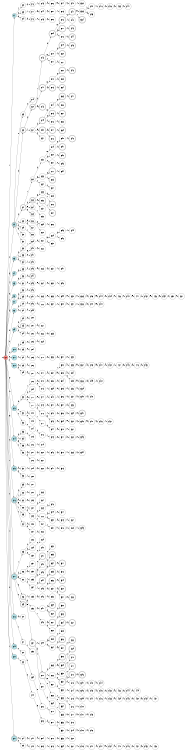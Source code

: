 digraph APTAALF {
__start0 [style = invis, shape = none, label = "", width = 0, height = 0];

rankdir=LR;
size="8,5";

s0 [style="filled", color="black", fillcolor="#ff817b" shape="circle", label="q0"];
s1 [style="filled", color="black", fillcolor="powderblue" shape="circle", label="q1"];
s2 [style="rounded,filled", color="black", fillcolor="powderblue" shape="doublecircle", label="q2"];
s3 [style="filled", color="black", fillcolor="powderblue" shape="circle", label="q3"];
s4 [style="filled", color="black", fillcolor="powderblue" shape="circle", label="q4"];
s5 [style="filled", color="black", fillcolor="powderblue" shape="circle", label="q5"];
s6 [style="filled", color="black", fillcolor="powderblue" shape="circle", label="q6"];
s7 [style="filled", color="black", fillcolor="powderblue" shape="circle", label="q7"];
s8 [style="filled", color="black", fillcolor="powderblue" shape="circle", label="q8"];
s9 [style="filled", color="black", fillcolor="powderblue" shape="circle", label="q9"];
s10 [style="filled", color="black", fillcolor="powderblue" shape="circle", label="q10"];
s11 [style="filled", color="black", fillcolor="powderblue" shape="circle", label="q11"];
s12 [style="filled", color="black", fillcolor="powderblue" shape="circle", label="q12"];
s13 [style="filled", color="black", fillcolor="powderblue" shape="circle", label="q13"];
s14 [style="filled", color="black", fillcolor="powderblue" shape="circle", label="q14"];
s15 [style="filled", color="black", fillcolor="powderblue" shape="circle", label="q15"];
s16 [style="rounded,filled", color="black", fillcolor="powderblue" shape="doublecircle", label="q16"];
s17 [style="rounded,filled", color="black", fillcolor="powderblue" shape="doublecircle", label="q17"];
s18 [style="filled", color="black", fillcolor="powderblue" shape="circle", label="q18"];
s19 [style="filled", color="black", fillcolor="powderblue" shape="circle", label="q19"];
s20 [style="filled", color="black", fillcolor="powderblue" shape="circle", label="q20"];
s21 [style="rounded,filled", color="black", fillcolor="powderblue" shape="doublecircle", label="q21"];
s22 [style="filled", color="black", fillcolor="white" shape="circle", label="q22"];
s23 [style="filled", color="black", fillcolor="white" shape="circle", label="q23"];
s24 [style="filled", color="black", fillcolor="white" shape="circle", label="q24"];
s25 [style="filled", color="black", fillcolor="white" shape="circle", label="q25"];
s26 [style="rounded,filled", color="black", fillcolor="white" shape="doublecircle", label="q26"];
s27 [style="rounded,filled", color="black", fillcolor="white" shape="doublecircle", label="q27"];
s28 [style="filled", color="black", fillcolor="white" shape="circle", label="q28"];
s29 [style="filled", color="black", fillcolor="white" shape="circle", label="q29"];
s30 [style="filled", color="black", fillcolor="white" shape="circle", label="q30"];
s31 [style="filled", color="black", fillcolor="white" shape="circle", label="q31"];
s32 [style="filled", color="black", fillcolor="white" shape="circle", label="q32"];
s33 [style="filled", color="black", fillcolor="white" shape="circle", label="q33"];
s34 [style="filled", color="black", fillcolor="white" shape="circle", label="q34"];
s35 [style="filled", color="black", fillcolor="white" shape="circle", label="q35"];
s36 [style="filled", color="black", fillcolor="white" shape="circle", label="q36"];
s37 [style="filled", color="black", fillcolor="white" shape="circle", label="q37"];
s38 [style="filled", color="black", fillcolor="white" shape="circle", label="q38"];
s39 [style="filled", color="black", fillcolor="white" shape="circle", label="q39"];
s40 [style="filled", color="black", fillcolor="white" shape="circle", label="q40"];
s41 [style="filled", color="black", fillcolor="white" shape="circle", label="q41"];
s42 [style="filled", color="black", fillcolor="white" shape="circle", label="q42"];
s43 [style="rounded,filled", color="black", fillcolor="white" shape="doublecircle", label="q43"];
s44 [style="filled", color="black", fillcolor="white" shape="circle", label="q44"];
s45 [style="filled", color="black", fillcolor="white" shape="circle", label="q45"];
s46 [style="filled", color="black", fillcolor="white" shape="circle", label="q46"];
s47 [style="filled", color="black", fillcolor="white" shape="circle", label="q47"];
s48 [style="filled", color="black", fillcolor="white" shape="circle", label="q48"];
s49 [style="filled", color="black", fillcolor="white" shape="circle", label="q49"];
s50 [style="filled", color="black", fillcolor="white" shape="circle", label="q50"];
s51 [style="filled", color="black", fillcolor="white" shape="circle", label="q51"];
s52 [style="filled", color="black", fillcolor="white" shape="circle", label="q52"];
s53 [style="filled", color="black", fillcolor="white" shape="circle", label="q53"];
s54 [style="filled", color="black", fillcolor="white" shape="circle", label="q54"];
s55 [style="filled", color="black", fillcolor="white" shape="circle", label="q55"];
s56 [style="filled", color="black", fillcolor="white" shape="circle", label="q56"];
s57 [style="filled", color="black", fillcolor="white" shape="circle", label="q57"];
s58 [style="filled", color="black", fillcolor="white" shape="circle", label="q58"];
s59 [style="filled", color="black", fillcolor="white" shape="circle", label="q59"];
s60 [style="filled", color="black", fillcolor="white" shape="circle", label="q60"];
s61 [style="filled", color="black", fillcolor="white" shape="circle", label="q61"];
s62 [style="filled", color="black", fillcolor="white" shape="circle", label="q62"];
s63 [style="filled", color="black", fillcolor="white" shape="circle", label="q63"];
s64 [style="filled", color="black", fillcolor="white" shape="circle", label="q64"];
s65 [style="filled", color="black", fillcolor="white" shape="circle", label="q65"];
s66 [style="filled", color="black", fillcolor="white" shape="circle", label="q66"];
s67 [style="filled", color="black", fillcolor="white" shape="circle", label="q67"];
s68 [style="rounded,filled", color="black", fillcolor="white" shape="doublecircle", label="q68"];
s69 [style="rounded,filled", color="black", fillcolor="white" shape="doublecircle", label="q69"];
s70 [style="filled", color="black", fillcolor="white" shape="circle", label="q70"];
s71 [style="filled", color="black", fillcolor="white" shape="circle", label="q71"];
s72 [style="filled", color="black", fillcolor="white" shape="circle", label="q72"];
s73 [style="filled", color="black", fillcolor="white" shape="circle", label="q73"];
s74 [style="filled", color="black", fillcolor="white" shape="circle", label="q74"];
s75 [style="filled", color="black", fillcolor="white" shape="circle", label="q75"];
s76 [style="filled", color="black", fillcolor="white" shape="circle", label="q76"];
s77 [style="filled", color="black", fillcolor="white" shape="circle", label="q77"];
s78 [style="filled", color="black", fillcolor="white" shape="circle", label="q78"];
s79 [style="filled", color="black", fillcolor="white" shape="circle", label="q79"];
s80 [style="rounded,filled", color="black", fillcolor="white" shape="doublecircle", label="q80"];
s81 [style="filled", color="black", fillcolor="white" shape="circle", label="q81"];
s82 [style="filled", color="black", fillcolor="white" shape="circle", label="q82"];
s83 [style="rounded,filled", color="black", fillcolor="white" shape="doublecircle", label="q83"];
s84 [style="filled", color="black", fillcolor="white" shape="circle", label="q84"];
s85 [style="filled", color="black", fillcolor="white" shape="circle", label="q85"];
s86 [style="filled", color="black", fillcolor="white" shape="circle", label="q86"];
s87 [style="filled", color="black", fillcolor="white" shape="circle", label="q87"];
s88 [style="filled", color="black", fillcolor="white" shape="circle", label="q88"];
s89 [style="filled", color="black", fillcolor="white" shape="circle", label="q89"];
s90 [style="filled", color="black", fillcolor="white" shape="circle", label="q90"];
s91 [style="filled", color="black", fillcolor="white" shape="circle", label="q91"];
s92 [style="filled", color="black", fillcolor="white" shape="circle", label="q92"];
s93 [style="filled", color="black", fillcolor="white" shape="circle", label="q93"];
s94 [style="rounded,filled", color="black", fillcolor="white" shape="doublecircle", label="q94"];
s95 [style="filled", color="black", fillcolor="white" shape="circle", label="q95"];
s96 [style="filled", color="black", fillcolor="white" shape="circle", label="q96"];
s97 [style="filled", color="black", fillcolor="white" shape="circle", label="q97"];
s98 [style="filled", color="black", fillcolor="white" shape="circle", label="q98"];
s99 [style="filled", color="black", fillcolor="white" shape="circle", label="q99"];
s100 [style="filled", color="black", fillcolor="white" shape="circle", label="q100"];
s101 [style="filled", color="black", fillcolor="white" shape="circle", label="q101"];
s102 [style="filled", color="black", fillcolor="white" shape="circle", label="q102"];
s103 [style="filled", color="black", fillcolor="white" shape="circle", label="q103"];
s104 [style="filled", color="black", fillcolor="white" shape="circle", label="q104"];
s105 [style="filled", color="black", fillcolor="white" shape="circle", label="q105"];
s106 [style="filled", color="black", fillcolor="white" shape="circle", label="q106"];
s107 [style="filled", color="black", fillcolor="white" shape="circle", label="q107"];
s108 [style="filled", color="black", fillcolor="white" shape="circle", label="q108"];
s109 [style="filled", color="black", fillcolor="white" shape="circle", label="q109"];
s110 [style="filled", color="black", fillcolor="white" shape="circle", label="q110"];
s111 [style="filled", color="black", fillcolor="white" shape="circle", label="q111"];
s112 [style="filled", color="black", fillcolor="white" shape="circle", label="q112"];
s113 [style="filled", color="black", fillcolor="white" shape="circle", label="q113"];
s114 [style="filled", color="black", fillcolor="white" shape="circle", label="q114"];
s115 [style="filled", color="black", fillcolor="white" shape="circle", label="q115"];
s116 [style="filled", color="black", fillcolor="white" shape="circle", label="q116"];
s117 [style="filled", color="black", fillcolor="white" shape="circle", label="q117"];
s118 [style="filled", color="black", fillcolor="white" shape="circle", label="q118"];
s119 [style="filled", color="black", fillcolor="white" shape="circle", label="q119"];
s120 [style="filled", color="black", fillcolor="white" shape="circle", label="q120"];
s121 [style="filled", color="black", fillcolor="white" shape="circle", label="q121"];
s122 [style="filled", color="black", fillcolor="white" shape="circle", label="q122"];
s123 [style="filled", color="black", fillcolor="white" shape="circle", label="q123"];
s124 [style="filled", color="black", fillcolor="white" shape="circle", label="q124"];
s125 [style="filled", color="black", fillcolor="white" shape="circle", label="q125"];
s126 [style="filled", color="black", fillcolor="white" shape="circle", label="q126"];
s127 [style="filled", color="black", fillcolor="white" shape="circle", label="q127"];
s128 [style="filled", color="black", fillcolor="white" shape="circle", label="q128"];
s129 [style="filled", color="black", fillcolor="white" shape="circle", label="q129"];
s130 [style="filled", color="black", fillcolor="white" shape="circle", label="q130"];
s131 [style="filled", color="black", fillcolor="white" shape="circle", label="q131"];
s132 [style="filled", color="black", fillcolor="white" shape="circle", label="q132"];
s133 [style="filled", color="black", fillcolor="white" shape="circle", label="q133"];
s134 [style="filled", color="black", fillcolor="white" shape="circle", label="q134"];
s135 [style="filled", color="black", fillcolor="white" shape="circle", label="q135"];
s136 [style="filled", color="black", fillcolor="white" shape="circle", label="q136"];
s137 [style="rounded,filled", color="black", fillcolor="white" shape="doublecircle", label="q137"];
s138 [style="filled", color="black", fillcolor="white" shape="circle", label="q138"];
s139 [style="filled", color="black", fillcolor="white" shape="circle", label="q139"];
s140 [style="filled", color="black", fillcolor="white" shape="circle", label="q140"];
s141 [style="filled", color="black", fillcolor="white" shape="circle", label="q141"];
s142 [style="filled", color="black", fillcolor="white" shape="circle", label="q142"];
s143 [style="filled", color="black", fillcolor="white" shape="circle", label="q143"];
s144 [style="filled", color="black", fillcolor="white" shape="circle", label="q144"];
s145 [style="filled", color="black", fillcolor="white" shape="circle", label="q145"];
s146 [style="rounded,filled", color="black", fillcolor="white" shape="doublecircle", label="q146"];
s147 [style="rounded,filled", color="black", fillcolor="white" shape="doublecircle", label="q147"];
s148 [style="rounded,filled", color="black", fillcolor="white" shape="doublecircle", label="q148"];
s149 [style="rounded,filled", color="black", fillcolor="white" shape="doublecircle", label="q149"];
s150 [style="rounded,filled", color="black", fillcolor="white" shape="doublecircle", label="q150"];
s151 [style="filled", color="black", fillcolor="white" shape="circle", label="q151"];
s152 [style="filled", color="black", fillcolor="white" shape="circle", label="q152"];
s153 [style="filled", color="black", fillcolor="white" shape="circle", label="q153"];
s154 [style="filled", color="black", fillcolor="white" shape="circle", label="q154"];
s155 [style="filled", color="black", fillcolor="white" shape="circle", label="q155"];
s156 [style="rounded,filled", color="black", fillcolor="white" shape="doublecircle", label="q156"];
s157 [style="filled", color="black", fillcolor="white" shape="circle", label="q157"];
s158 [style="filled", color="black", fillcolor="white" shape="circle", label="q158"];
s159 [style="filled", color="black", fillcolor="white" shape="circle", label="q159"];
s160 [style="filled", color="black", fillcolor="white" shape="circle", label="q160"];
s161 [style="filled", color="black", fillcolor="white" shape="circle", label="q161"];
s162 [style="filled", color="black", fillcolor="white" shape="circle", label="q162"];
s163 [style="filled", color="black", fillcolor="white" shape="circle", label="q163"];
s164 [style="filled", color="black", fillcolor="white" shape="circle", label="q164"];
s165 [style="filled", color="black", fillcolor="white" shape="circle", label="q165"];
s166 [style="filled", color="black", fillcolor="white" shape="circle", label="q166"];
s167 [style="filled", color="black", fillcolor="white" shape="circle", label="q167"];
s168 [style="filled", color="black", fillcolor="white" shape="circle", label="q168"];
s169 [style="filled", color="black", fillcolor="white" shape="circle", label="q169"];
s170 [style="filled", color="black", fillcolor="white" shape="circle", label="q170"];
s171 [style="filled", color="black", fillcolor="white" shape="circle", label="q171"];
s172 [style="filled", color="black", fillcolor="white" shape="circle", label="q172"];
s173 [style="filled", color="black", fillcolor="white" shape="circle", label="q173"];
s174 [style="filled", color="black", fillcolor="white" shape="circle", label="q174"];
s175 [style="filled", color="black", fillcolor="white" shape="circle", label="q175"];
s176 [style="filled", color="black", fillcolor="white" shape="circle", label="q176"];
s177 [style="filled", color="black", fillcolor="white" shape="circle", label="q177"];
s178 [style="filled", color="black", fillcolor="white" shape="circle", label="q178"];
s179 [style="filled", color="black", fillcolor="white" shape="circle", label="q179"];
s180 [style="filled", color="black", fillcolor="white" shape="circle", label="q180"];
s181 [style="filled", color="black", fillcolor="white" shape="circle", label="q181"];
s182 [style="filled", color="black", fillcolor="white" shape="circle", label="q182"];
s183 [style="filled", color="black", fillcolor="white" shape="circle", label="q183"];
s184 [style="filled", color="black", fillcolor="white" shape="circle", label="q184"];
s185 [style="filled", color="black", fillcolor="white" shape="circle", label="q185"];
s186 [style="filled", color="black", fillcolor="white" shape="circle", label="q186"];
s187 [style="filled", color="black", fillcolor="white" shape="circle", label="q187"];
s188 [style="filled", color="black", fillcolor="white" shape="circle", label="q188"];
s189 [style="filled", color="black", fillcolor="white" shape="circle", label="q189"];
s190 [style="filled", color="black", fillcolor="white" shape="circle", label="q190"];
s191 [style="rounded,filled", color="black", fillcolor="white" shape="doublecircle", label="q191"];
s192 [style="filled", color="black", fillcolor="white" shape="circle", label="q192"];
s193 [style="filled", color="black", fillcolor="white" shape="circle", label="q193"];
s194 [style="rounded,filled", color="black", fillcolor="white" shape="doublecircle", label="q194"];
s195 [style="filled", color="black", fillcolor="white" shape="circle", label="q195"];
s196 [style="filled", color="black", fillcolor="white" shape="circle", label="q196"];
s197 [style="filled", color="black", fillcolor="white" shape="circle", label="q197"];
s198 [style="filled", color="black", fillcolor="white" shape="circle", label="q198"];
s199 [style="filled", color="black", fillcolor="white" shape="circle", label="q199"];
s200 [style="rounded,filled", color="black", fillcolor="white" shape="doublecircle", label="q200"];
s201 [style="filled", color="black", fillcolor="white" shape="circle", label="q201"];
s202 [style="filled", color="black", fillcolor="white" shape="circle", label="q202"];
s203 [style="filled", color="black", fillcolor="white" shape="circle", label="q203"];
s204 [style="filled", color="black", fillcolor="white" shape="circle", label="q204"];
s205 [style="filled", color="black", fillcolor="white" shape="circle", label="q205"];
s206 [style="filled", color="black", fillcolor="white" shape="circle", label="q206"];
s207 [style="filled", color="black", fillcolor="white" shape="circle", label="q207"];
s208 [style="filled", color="black", fillcolor="white" shape="circle", label="q208"];
s209 [style="rounded,filled", color="black", fillcolor="white" shape="doublecircle", label="q209"];
s210 [style="filled", color="black", fillcolor="white" shape="circle", label="q210"];
s211 [style="filled", color="black", fillcolor="white" shape="circle", label="q211"];
s212 [style="filled", color="black", fillcolor="white" shape="circle", label="q212"];
s213 [style="rounded,filled", color="black", fillcolor="white" shape="doublecircle", label="q213"];
s214 [style="filled", color="black", fillcolor="white" shape="circle", label="q214"];
s215 [style="rounded,filled", color="black", fillcolor="white" shape="doublecircle", label="q215"];
s216 [style="filled", color="black", fillcolor="white" shape="circle", label="q216"];
s217 [style="rounded,filled", color="black", fillcolor="white" shape="doublecircle", label="q217"];
s218 [style="rounded,filled", color="black", fillcolor="white" shape="doublecircle", label="q218"];
s219 [style="filled", color="black", fillcolor="white" shape="circle", label="q219"];
s220 [style="filled", color="black", fillcolor="white" shape="circle", label="q220"];
s221 [style="filled", color="black", fillcolor="white" shape="circle", label="q221"];
s222 [style="rounded,filled", color="black", fillcolor="white" shape="doublecircle", label="q222"];
s223 [style="rounded,filled", color="black", fillcolor="white" shape="doublecircle", label="q223"];
s224 [style="filled", color="black", fillcolor="white" shape="circle", label="q224"];
s225 [style="filled", color="black", fillcolor="white" shape="circle", label="q225"];
s226 [style="rounded,filled", color="black", fillcolor="white" shape="doublecircle", label="q226"];
s227 [style="rounded,filled", color="black", fillcolor="white" shape="doublecircle", label="q227"];
s228 [style="filled", color="black", fillcolor="white" shape="circle", label="q228"];
s229 [style="filled", color="black", fillcolor="white" shape="circle", label="q229"];
s230 [style="filled", color="black", fillcolor="white" shape="circle", label="q230"];
s231 [style="filled", color="black", fillcolor="white" shape="circle", label="q231"];
s232 [style="filled", color="black", fillcolor="white" shape="circle", label="q232"];
s233 [style="filled", color="black", fillcolor="white" shape="circle", label="q233"];
s234 [style="filled", color="black", fillcolor="white" shape="circle", label="q234"];
s235 [style="filled", color="black", fillcolor="white" shape="circle", label="q235"];
s236 [style="filled", color="black", fillcolor="white" shape="circle", label="q236"];
s237 [style="filled", color="black", fillcolor="white" shape="circle", label="q237"];
s238 [style="filled", color="black", fillcolor="white" shape="circle", label="q238"];
s239 [style="filled", color="black", fillcolor="white" shape="circle", label="q239"];
s240 [style="filled", color="black", fillcolor="white" shape="circle", label="q240"];
s241 [style="filled", color="black", fillcolor="white" shape="circle", label="q241"];
s242 [style="filled", color="black", fillcolor="white" shape="circle", label="q242"];
s243 [style="filled", color="black", fillcolor="white" shape="circle", label="q243"];
s244 [style="filled", color="black", fillcolor="white" shape="circle", label="q244"];
s245 [style="filled", color="black", fillcolor="white" shape="circle", label="q245"];
s246 [style="filled", color="black", fillcolor="white" shape="circle", label="q246"];
s247 [style="filled", color="black", fillcolor="white" shape="circle", label="q247"];
s248 [style="filled", color="black", fillcolor="white" shape="circle", label="q248"];
s249 [style="filled", color="black", fillcolor="white" shape="circle", label="q249"];
s250 [style="filled", color="black", fillcolor="white" shape="circle", label="q250"];
s251 [style="filled", color="black", fillcolor="white" shape="circle", label="q251"];
s252 [style="filled", color="black", fillcolor="white" shape="circle", label="q252"];
s253 [style="rounded,filled", color="black", fillcolor="white" shape="doublecircle", label="q253"];
s254 [style="rounded,filled", color="black", fillcolor="white" shape="doublecircle", label="q254"];
s255 [style="rounded,filled", color="black", fillcolor="white" shape="doublecircle", label="q255"];
s256 [style="rounded,filled", color="black", fillcolor="white" shape="doublecircle", label="q256"];
s257 [style="filled", color="black", fillcolor="white" shape="circle", label="q257"];
s258 [style="filled", color="black", fillcolor="white" shape="circle", label="q258"];
s259 [style="rounded,filled", color="black", fillcolor="white" shape="doublecircle", label="q259"];
s260 [style="rounded,filled", color="black", fillcolor="white" shape="doublecircle", label="q260"];
s261 [style="rounded,filled", color="black", fillcolor="white" shape="doublecircle", label="q261"];
s262 [style="filled", color="black", fillcolor="white" shape="circle", label="q262"];
s263 [style="rounded,filled", color="black", fillcolor="white" shape="doublecircle", label="q263"];
s264 [style="filled", color="black", fillcolor="white" shape="circle", label="q264"];
s265 [style="filled", color="black", fillcolor="white" shape="circle", label="q265"];
s266 [style="filled", color="black", fillcolor="white" shape="circle", label="q266"];
s267 [style="filled", color="black", fillcolor="white" shape="circle", label="q267"];
s268 [style="filled", color="black", fillcolor="white" shape="circle", label="q268"];
s269 [style="filled", color="black", fillcolor="white" shape="circle", label="q269"];
s270 [style="filled", color="black", fillcolor="white" shape="circle", label="q270"];
s271 [style="filled", color="black", fillcolor="white" shape="circle", label="q271"];
s272 [style="filled", color="black", fillcolor="white" shape="circle", label="q272"];
s273 [style="filled", color="black", fillcolor="white" shape="circle", label="q273"];
s274 [style="filled", color="black", fillcolor="white" shape="circle", label="q274"];
s275 [style="filled", color="black", fillcolor="white" shape="circle", label="q275"];
s276 [style="rounded,filled", color="black", fillcolor="white" shape="doublecircle", label="q276"];
s277 [style="rounded,filled", color="black", fillcolor="white" shape="doublecircle", label="q277"];
s278 [style="filled", color="black", fillcolor="white" shape="circle", label="q278"];
s279 [style="rounded,filled", color="black", fillcolor="white" shape="doublecircle", label="q279"];
s280 [style="rounded,filled", color="black", fillcolor="white" shape="doublecircle", label="q280"];
s281 [style="filled", color="black", fillcolor="white" shape="circle", label="q281"];
s282 [style="rounded,filled", color="black", fillcolor="white" shape="doublecircle", label="q282"];
s283 [style="rounded,filled", color="black", fillcolor="white" shape="doublecircle", label="q283"];
s284 [style="rounded,filled", color="black", fillcolor="white" shape="doublecircle", label="q284"];
s285 [style="rounded,filled", color="black", fillcolor="white" shape="doublecircle", label="q285"];
s286 [style="rounded,filled", color="black", fillcolor="white" shape="doublecircle", label="q286"];
s287 [style="rounded,filled", color="black", fillcolor="white" shape="doublecircle", label="q287"];
s288 [style="filled", color="black", fillcolor="white" shape="circle", label="q288"];
s289 [style="rounded,filled", color="black", fillcolor="white" shape="doublecircle", label="q289"];
s290 [style="filled", color="black", fillcolor="white" shape="circle", label="q290"];
s291 [style="rounded,filled", color="black", fillcolor="white" shape="doublecircle", label="q291"];
s292 [style="rounded,filled", color="black", fillcolor="white" shape="doublecircle", label="q292"];
s293 [style="filled", color="black", fillcolor="white" shape="circle", label="q293"];
s294 [style="filled", color="black", fillcolor="white" shape="circle", label="q294"];
s295 [style="filled", color="black", fillcolor="white" shape="circle", label="q295"];
s296 [style="filled", color="black", fillcolor="white" shape="circle", label="q296"];
s297 [style="filled", color="black", fillcolor="white" shape="circle", label="q297"];
s298 [style="filled", color="black", fillcolor="white" shape="circle", label="q298"];
s299 [style="filled", color="black", fillcolor="white" shape="circle", label="q299"];
s300 [style="filled", color="black", fillcolor="white" shape="circle", label="q300"];
s301 [style="filled", color="black", fillcolor="white" shape="circle", label="q301"];
s302 [style="filled", color="black", fillcolor="white" shape="circle", label="q302"];
s303 [style="filled", color="black", fillcolor="white" shape="circle", label="q303"];
s304 [style="filled", color="black", fillcolor="white" shape="circle", label="q304"];
s305 [style="filled", color="black", fillcolor="white" shape="circle", label="q305"];
s306 [style="filled", color="black", fillcolor="white" shape="circle", label="q306"];
s307 [style="filled", color="black", fillcolor="white" shape="circle", label="q307"];
s308 [style="filled", color="black", fillcolor="white" shape="circle", label="q308"];
s309 [style="filled", color="black", fillcolor="white" shape="circle", label="q309"];
s310 [style="filled", color="black", fillcolor="white" shape="circle", label="q310"];
s311 [style="filled", color="black", fillcolor="white" shape="circle", label="q311"];
s312 [style="filled", color="black", fillcolor="white" shape="circle", label="q312"];
s313 [style="filled", color="black", fillcolor="white" shape="circle", label="q313"];
s314 [style="filled", color="black", fillcolor="white" shape="circle", label="q314"];
s315 [style="filled", color="black", fillcolor="white" shape="circle", label="q315"];
s316 [style="filled", color="black", fillcolor="white" shape="circle", label="q316"];
s317 [style="rounded,filled", color="black", fillcolor="white" shape="doublecircle", label="q317"];
s318 [style="filled", color="black", fillcolor="white" shape="circle", label="q318"];
s319 [style="rounded,filled", color="black", fillcolor="white" shape="doublecircle", label="q319"];
s320 [style="rounded,filled", color="black", fillcolor="white" shape="doublecircle", label="q320"];
s321 [style="filled", color="black", fillcolor="white" shape="circle", label="q321"];
s322 [style="rounded,filled", color="black", fillcolor="white" shape="doublecircle", label="q322"];
s323 [style="rounded,filled", color="black", fillcolor="white" shape="doublecircle", label="q323"];
s324 [style="rounded,filled", color="black", fillcolor="white" shape="doublecircle", label="q324"];
s325 [style="filled", color="black", fillcolor="white" shape="circle", label="q325"];
s326 [style="rounded,filled", color="black", fillcolor="white" shape="doublecircle", label="q326"];
s327 [style="rounded,filled", color="black", fillcolor="white" shape="doublecircle", label="q327"];
s328 [style="rounded,filled", color="black", fillcolor="white" shape="doublecircle", label="q328"];
s329 [style="rounded,filled", color="black", fillcolor="white" shape="doublecircle", label="q329"];
s330 [style="filled", color="black", fillcolor="white" shape="circle", label="q330"];
s331 [style="rounded,filled", color="black", fillcolor="white" shape="doublecircle", label="q331"];
s332 [style="filled", color="black", fillcolor="white" shape="circle", label="q332"];
s333 [style="filled", color="black", fillcolor="white" shape="circle", label="q333"];
s334 [style="rounded,filled", color="black", fillcolor="white" shape="doublecircle", label="q334"];
s335 [style="filled", color="black", fillcolor="white" shape="circle", label="q335"];
s336 [style="filled", color="black", fillcolor="white" shape="circle", label="q336"];
s337 [style="filled", color="black", fillcolor="white" shape="circle", label="q337"];
s338 [style="filled", color="black", fillcolor="white" shape="circle", label="q338"];
s339 [style="filled", color="black", fillcolor="white" shape="circle", label="q339"];
s340 [style="filled", color="black", fillcolor="white" shape="circle", label="q340"];
s341 [style="rounded,filled", color="black", fillcolor="white" shape="doublecircle", label="q341"];
s342 [style="filled", color="black", fillcolor="white" shape="circle", label="q342"];
s343 [style="rounded,filled", color="black", fillcolor="white" shape="doublecircle", label="q343"];
s344 [style="rounded,filled", color="black", fillcolor="white" shape="doublecircle", label="q344"];
s345 [style="rounded,filled", color="black", fillcolor="white" shape="doublecircle", label="q345"];
s346 [style="rounded,filled", color="black", fillcolor="white" shape="doublecircle", label="q346"];
s347 [style="rounded,filled", color="black", fillcolor="white" shape="doublecircle", label="q347"];
s348 [style="rounded,filled", color="black", fillcolor="white" shape="doublecircle", label="q348"];
s349 [style="filled", color="black", fillcolor="white" shape="circle", label="q349"];
s350 [style="filled", color="black", fillcolor="white" shape="circle", label="q350"];
s351 [style="filled", color="black", fillcolor="white" shape="circle", label="q351"];
s352 [style="filled", color="black", fillcolor="white" shape="circle", label="q352"];
s353 [style="filled", color="black", fillcolor="white" shape="circle", label="q353"];
s354 [style="filled", color="black", fillcolor="white" shape="circle", label="q354"];
s355 [style="filled", color="black", fillcolor="white" shape="circle", label="q355"];
s356 [style="filled", color="black", fillcolor="white" shape="circle", label="q356"];
s357 [style="filled", color="black", fillcolor="white" shape="circle", label="q357"];
s358 [style="rounded,filled", color="black", fillcolor="white" shape="doublecircle", label="q358"];
s359 [style="filled", color="black", fillcolor="white" shape="circle", label="q359"];
s360 [style="filled", color="black", fillcolor="white" shape="circle", label="q360"];
s361 [style="filled", color="black", fillcolor="white" shape="circle", label="q361"];
s362 [style="filled", color="black", fillcolor="white" shape="circle", label="q362"];
s363 [style="filled", color="black", fillcolor="white" shape="circle", label="q363"];
s364 [style="filled", color="black", fillcolor="white" shape="circle", label="q364"];
s365 [style="filled", color="black", fillcolor="white" shape="circle", label="q365"];
s366 [style="rounded,filled", color="black", fillcolor="white" shape="doublecircle", label="q366"];
s367 [style="rounded,filled", color="black", fillcolor="white" shape="doublecircle", label="q367"];
s368 [style="rounded,filled", color="black", fillcolor="white" shape="doublecircle", label="q368"];
s369 [style="rounded,filled", color="black", fillcolor="white" shape="doublecircle", label="q369"];
s370 [style="rounded,filled", color="black", fillcolor="white" shape="doublecircle", label="q370"];
s371 [style="rounded,filled", color="black", fillcolor="white" shape="doublecircle", label="q371"];
s372 [style="rounded,filled", color="black", fillcolor="white" shape="doublecircle", label="q372"];
s373 [style="filled", color="black", fillcolor="white" shape="circle", label="q373"];
s374 [style="filled", color="black", fillcolor="white" shape="circle", label="q374"];
s375 [style="filled", color="black", fillcolor="white" shape="circle", label="q375"];
s376 [style="filled", color="black", fillcolor="white" shape="circle", label="q376"];
s377 [style="filled", color="black", fillcolor="white" shape="circle", label="q377"];
s378 [style="filled", color="black", fillcolor="white" shape="circle", label="q378"];
s379 [style="filled", color="black", fillcolor="white" shape="circle", label="q379"];
s380 [style="filled", color="black", fillcolor="white" shape="circle", label="q380"];
s381 [style="filled", color="black", fillcolor="white" shape="circle", label="q381"];
s382 [style="filled", color="black", fillcolor="white" shape="circle", label="q382"];
s383 [style="filled", color="black", fillcolor="white" shape="circle", label="q383"];
s384 [style="rounded,filled", color="black", fillcolor="white" shape="doublecircle", label="q384"];
s385 [style="filled", color="black", fillcolor="white" shape="circle", label="q385"];
s386 [style="filled", color="black", fillcolor="white" shape="circle", label="q386"];
s387 [style="filled", color="black", fillcolor="white" shape="circle", label="q387"];
s388 [style="filled", color="black", fillcolor="white" shape="circle", label="q388"];
s389 [style="filled", color="black", fillcolor="white" shape="circle", label="q389"];
s390 [style="filled", color="black", fillcolor="white" shape="circle", label="q390"];
s391 [style="rounded,filled", color="black", fillcolor="white" shape="doublecircle", label="q391"];
s392 [style="filled", color="black", fillcolor="white" shape="circle", label="q392"];
s393 [style="filled", color="black", fillcolor="white" shape="circle", label="q393"];
s394 [style="filled", color="black", fillcolor="white" shape="circle", label="q394"];
s395 [style="filled", color="black", fillcolor="white" shape="circle", label="q395"];
s396 [style="rounded,filled", color="black", fillcolor="white" shape="doublecircle", label="q396"];
s397 [style="filled", color="black", fillcolor="white" shape="circle", label="q397"];
s398 [style="filled", color="black", fillcolor="white" shape="circle", label="q398"];
s399 [style="filled", color="black", fillcolor="white" shape="circle", label="q399"];
s400 [style="filled", color="black", fillcolor="white" shape="circle", label="q400"];
s401 [style="filled", color="black", fillcolor="white" shape="circle", label="q401"];
s402 [style="filled", color="black", fillcolor="white" shape="circle", label="q402"];
s403 [style="filled", color="black", fillcolor="white" shape="circle", label="q403"];
s404 [style="filled", color="black", fillcolor="white" shape="circle", label="q404"];
s405 [style="filled", color="black", fillcolor="white" shape="circle", label="q405"];
s406 [style="filled", color="black", fillcolor="white" shape="circle", label="q406"];
s407 [style="filled", color="black", fillcolor="white" shape="circle", label="q407"];
s408 [style="filled", color="black", fillcolor="white" shape="circle", label="q408"];
s409 [style="filled", color="black", fillcolor="white" shape="circle", label="q409"];
s410 [style="filled", color="black", fillcolor="white" shape="circle", label="q410"];
s411 [style="filled", color="black", fillcolor="white" shape="circle", label="q411"];
s412 [style="filled", color="black", fillcolor="white" shape="circle", label="q412"];
s413 [style="filled", color="black", fillcolor="white" shape="circle", label="q413"];
s414 [style="filled", color="black", fillcolor="white" shape="circle", label="q414"];
s415 [style="filled", color="black", fillcolor="white" shape="circle", label="q415"];
s416 [style="filled", color="black", fillcolor="white" shape="circle", label="q416"];
s417 [style="filled", color="black", fillcolor="white" shape="circle", label="q417"];
s418 [style="filled", color="black", fillcolor="white" shape="circle", label="q418"];
s419 [style="filled", color="black", fillcolor="white" shape="circle", label="q419"];
s420 [style="filled", color="black", fillcolor="white" shape="circle", label="q420"];
s421 [style="filled", color="black", fillcolor="white" shape="circle", label="q421"];
s422 [style="filled", color="black", fillcolor="white" shape="circle", label="q422"];
s423 [style="filled", color="black", fillcolor="white" shape="circle", label="q423"];
s424 [style="filled", color="black", fillcolor="white" shape="circle", label="q424"];
s425 [style="filled", color="black", fillcolor="white" shape="circle", label="q425"];
s426 [style="filled", color="black", fillcolor="white" shape="circle", label="q426"];
s427 [style="filled", color="black", fillcolor="white" shape="circle", label="q427"];
s428 [style="filled", color="black", fillcolor="white" shape="circle", label="q428"];
s429 [style="filled", color="black", fillcolor="white" shape="circle", label="q429"];
s430 [style="filled", color="black", fillcolor="white" shape="circle", label="q430"];
s431 [style="filled", color="black", fillcolor="white" shape="circle", label="q431"];
s432 [style="filled", color="black", fillcolor="white" shape="circle", label="q432"];
s433 [style="filled", color="black", fillcolor="white" shape="circle", label="q433"];
s434 [style="filled", color="black", fillcolor="white" shape="circle", label="q434"];
s435 [style="filled", color="black", fillcolor="white" shape="circle", label="q435"];
s436 [style="filled", color="black", fillcolor="white" shape="circle", label="q436"];
s437 [style="filled", color="black", fillcolor="white" shape="circle", label="q437"];
s438 [style="filled", color="black", fillcolor="white" shape="circle", label="q438"];
s439 [style="filled", color="black", fillcolor="white" shape="circle", label="q439"];
s440 [style="filled", color="black", fillcolor="white" shape="circle", label="q440"];
s441 [style="filled", color="black", fillcolor="white" shape="circle", label="q441"];
s442 [style="filled", color="black", fillcolor="white" shape="circle", label="q442"];
s443 [style="filled", color="black", fillcolor="white" shape="circle", label="q443"];
s444 [style="filled", color="black", fillcolor="white" shape="circle", label="q444"];
s445 [style="filled", color="black", fillcolor="white" shape="circle", label="q445"];
s446 [style="filled", color="black", fillcolor="white" shape="circle", label="q446"];
s447 [style="filled", color="black", fillcolor="white" shape="circle", label="q447"];
s448 [style="filled", color="black", fillcolor="white" shape="circle", label="q448"];
s449 [style="filled", color="black", fillcolor="white" shape="circle", label="q449"];
s450 [style="filled", color="black", fillcolor="white" shape="circle", label="q450"];
s451 [style="filled", color="black", fillcolor="white" shape="circle", label="q451"];
s452 [style="filled", color="black", fillcolor="white" shape="circle", label="q452"];
s453 [style="filled", color="black", fillcolor="white" shape="circle", label="q453"];
s454 [style="filled", color="black", fillcolor="white" shape="circle", label="q454"];
s455 [style="filled", color="black", fillcolor="white" shape="circle", label="q455"];
s456 [style="filled", color="black", fillcolor="white" shape="circle", label="q456"];
s457 [style="filled", color="black", fillcolor="white" shape="circle", label="q457"];
s458 [style="filled", color="black", fillcolor="white" shape="circle", label="q458"];
s459 [style="filled", color="black", fillcolor="white" shape="circle", label="q459"];
s460 [style="filled", color="black", fillcolor="white" shape="circle", label="q460"];
s461 [style="filled", color="black", fillcolor="white" shape="circle", label="q461"];
subgraph cluster_main { 
	graph [pad=".75", ranksep="0.15", nodesep="0.15"];
	 style=invis; 
	__start0 -> s0 [penwidth=2];
}
s0 -> s1 [label="1"];
s0 -> s2 [label="2"];
s0 -> s3 [label="3"];
s0 -> s4 [label="4"];
s0 -> s5 [label="6"];
s0 -> s6 [label="7"];
s0 -> s7 [label="9"];
s0 -> s8 [label="b"];
s0 -> s9 [label="c"];
s0 -> s10 [label="d"];
s0 -> s11 [label="e"];
s0 -> s12 [label="f"];
s0 -> s13 [label="g"];
s0 -> s14 [label="k"];
s0 -> s15 [label="m"];
s0 -> s16 [label="q"];
s0 -> s17 [label="r"];
s0 -> s18 [label="s"];
s0 -> s19 [label="v"];
s0 -> s20 [label="x"];
s0 -> s21 [label="z"];
s1 -> s22 [label="4"];
s1 -> s23 [label="6"];
s1 -> s24 [label="e"];
s2 -> s25 [label="0"];
s2 -> s26 [label="3"];
s2 -> s27 [label="6"];
s2 -> s28 [label="7"];
s2 -> s29 [label="k"];
s2 -> s30 [label="q"];
s2 -> s31 [label="r"];
s3 -> s32 [label="6"];
s3 -> s33 [label="7"];
s3 -> s34 [label="k"];
s4 -> s35 [label="5"];
s5 -> s36 [label="3"];
s5 -> s37 [label="7"];
s7 -> s38 [label="3"];
s7 -> s39 [label="d"];
s8 -> s40 [label="8"];
s8 -> s41 [label="c"];
s9 -> s42 [label="9"];
s9 -> s43 [label="b"];
s9 -> s44 [label="f"];
s10 -> s45 [label="f"];
s10 -> s46 [label="g"];
s11 -> s47 [label="s"];
s12 -> s48 [label="c"];
s12 -> s49 [label="d"];
s13 -> s50 [label="e"];
s13 -> s51 [label="s"];
s13 -> s52 [label="u"];
s14 -> s53 [label="3"];
s14 -> s54 [label="7"];
s14 -> s55 [label="m"];
s14 -> s56 [label="s"];
s15 -> s57 [label="k"];
s15 -> s58 [label="q"];
s16 -> s59 [label="6"];
s16 -> s60 [label="7"];
s16 -> s61 [label="k"];
s16 -> s62 [label="m"];
s16 -> s63 [label="r"];
s16 -> s64 [label="s"];
s17 -> s65 [label="7"];
s17 -> s66 [label="k"];
s17 -> s67 [label="m"];
s17 -> s68 [label="q"];
s17 -> s69 [label="x"];
s18 -> s70 [label="6"];
s18 -> s71 [label="t"];
s19 -> s72 [label="t"];
s20 -> s73 [label="r"];
s21 -> s74 [label="w"];
s21 -> s75 [label="x"];
s22 -> s76 [label="6"];
s23 -> s77 [label="7"];
s24 -> s78 [label="g"];
s25 -> s79 [label="2"];
s26 -> s80 [label="6"];
s26 -> s81 [label="7"];
s27 -> s82 [label="7"];
s27 -> s83 [label="k"];
s27 -> s84 [label="m"];
s27 -> s85 [label="q"];
s28 -> s86 [label="m"];
s28 -> s87 [label="q"];
s29 -> s88 [label="r"];
s32 -> s89 [label="7"];
s33 -> s90 [label="m"];
s33 -> s91 [label="q"];
s34 -> s92 [label="r"];
s35 -> s93 [label="k"];
s36 -> s94 [label="2"];
s37 -> s95 [label="k"];
s38 -> s96 [label="2"];
s39 -> s97 [label="e"];
s40 -> s98 [label="9"];
s41 -> s99 [label="b"];
s42 -> s100 [label="8"];
s43 -> s101 [label="c"];
s44 -> s102 [label="d"];
s45 -> s103 [label="c"];
s46 -> s104 [label="e"];
s47 -> s105 [label="k"];
s48 -> s106 [label="f"];
s49 -> s107 [label="e"];
s50 -> s108 [label="7"];
s50 -> s109 [label="d"];
s50 -> s110 [label="g"];
s50 -> s111 [label="s"];
s51 -> s112 [label="k"];
s51 -> s113 [label="u"];
s52 -> s114 [label="s"];
s53 -> s115 [label="2"];
s55 -> s116 [label="q"];
s56 -> s117 [label="e"];
s56 -> s118 [label="k"];
s57 -> s119 [label="7"];
s58 -> s120 [label="r"];
s59 -> s121 [label="2"];
s60 -> s122 [label="2"];
s61 -> s123 [label="6"];
s62 -> s124 [label="7"];
s62 -> s125 [label="k"];
s64 -> s126 [label="2"];
s64 -> s127 [label="k"];
s65 -> s128 [label="2"];
s65 -> s129 [label="3"];
s65 -> s130 [label="6"];
s66 -> s131 [label="2"];
s66 -> s132 [label="3"];
s67 -> s133 [label="7"];
s67 -> s134 [label="k"];
s68 -> s135 [label="7"];
s68 -> s136 [label="k"];
s68 -> s137 [label="m"];
s71 -> s138 [label="z"];
s72 -> s139 [label="w"];
s73 -> s140 [label="q"];
s74 -> s141 [label="q"];
s75 -> s142 [label="w"];
s76 -> s143 [label="7"];
s77 -> s144 [label="m"];
s78 -> s145 [label="u"];
s80 -> s146 [label="7"];
s80 -> s147 [label="k"];
s80 -> s148 [label="m"];
s81 -> s149 [label="k"];
s81 -> s150 [label="m"];
s81 -> s151 [label="q"];
s82 -> s152 [label="k"];
s82 -> s153 [label="m"];
s82 -> s154 [label="s"];
s83 -> s155 [label="m"];
s83 -> s156 [label="q"];
s83 -> s157 [label="s"];
s84 -> s158 [label="r"];
s86 -> s159 [label="q"];
s86 -> s160 [label="r"];
s89 -> s161 [label="k"];
s90 -> s162 [label="q"];
s93 -> s163 [label="m"];
s95 -> s164 [label="m"];
s97 -> s165 [label="s"];
s98 -> s166 [label="d"];
s101 -> s167 [label="b"];
s102 -> s168 [label="9"];
s103 -> s169 [label="f"];
s105 -> s170 [label="7"];
s107 -> s171 [label="s"];
s108 -> s172 [label="6"];
s108 -> s173 [label="e"];
s110 -> s174 [label="e"];
s111 -> s175 [label="7"];
s111 -> s176 [label="k"];
s112 -> s177 [label="7"];
s114 -> s178 [label="k"];
s116 -> s179 [label="r"];
s117 -> s180 [label="g"];
s118 -> s181 [label="2"];
s119 -> s182 [label="6"];
s123 -> s183 [label="2"];
s124 -> s184 [label="3"];
s125 -> s185 [label="6"];
s125 -> s186 [label="7"];
s125 -> s187 [label="s"];
s127 -> s188 [label="2"];
s129 -> s189 [label="2"];
s130 -> s190 [label="2"];
s133 -> s191 [label="2"];
s133 -> s192 [label="3"];
s133 -> s193 [label="6"];
s134 -> s194 [label="6"];
s134 -> s195 [label="7"];
s135 -> s196 [label="3"];
s136 -> s197 [label="6"];
s136 -> s198 [label="7"];
s137 -> s199 [label="7"];
s137 -> s200 [label="k"];
s137 -> s201 [label="t"];
s139 -> s202 [label="x"];
s140 -> s203 [label="m"];
s141 -> s204 [label="k"];
s142 -> s205 [label="t"];
s143 -> s206 [label="k"];
s144 -> s207 [label="q"];
s145 -> s208 [label="g"];
s146 -> s209 [label="k"];
s146 -> s210 [label="m"];
s146 -> s211 [label="s"];
s147 -> s212 [label="m"];
s147 -> s213 [label="q"];
s149 -> s214 [label="m"];
s149 -> s215 [label="q"];
s149 -> s216 [label="s"];
s150 -> s217 [label="q"];
s150 -> s218 [label="r"];
s152 -> s219 [label="m"];
s152 -> s220 [label="q"];
s152 -> s221 [label="s"];
s153 -> s222 [label="q"];
s153 -> s223 [label="r"];
s154 -> s224 [label="u"];
s155 -> s225 [label="q"];
s155 -> s226 [label="r"];
s156 -> s227 [label="r"];
s159 -> s228 [label="r"];
s161 -> s229 [label="m"];
s161 -> s230 [label="s"];
s163 -> s231 [label="q"];
s164 -> s232 [label="q"];
s165 -> s233 [label="e"];
s166 -> s234 [label="6"];
s168 -> s235 [label="8"];
s170 -> s236 [label="6"];
s171 -> s237 [label="k"];
s172 -> s238 [label="3"];
s173 -> s239 [label="7"];
s174 -> s240 [label="s"];
s175 -> s241 [label="6"];
s176 -> s242 [label="7"];
s176 -> s243 [label="m"];
s177 -> s244 [label="6"];
s178 -> s245 [label="7"];
s180 -> s246 [label="u"];
s182 -> s247 [label="3"];
s185 -> s248 [label="2"];
s186 -> s249 [label="3"];
s186 -> s250 [label="6"];
s187 -> s251 [label="t"];
s192 -> s252 [label="2"];
s193 -> s253 [label="2"];
s193 -> s254 [label="3"];
s194 -> s255 [label="3"];
s195 -> s256 [label="3"];
s195 -> s257 [label="6"];
s196 -> s258 [label="2"];
s197 -> s259 [label="2"];
s197 -> s260 [label="3"];
s198 -> s261 [label="3"];
s198 -> s262 [label="6"];
s199 -> s263 [label="3"];
s199 -> s264 [label="6"];
s200 -> s265 [label="6"];
s200 -> s266 [label="7"];
s200 -> s267 [label="m"];
s200 -> s268 [label="s"];
s201 -> s269 [label="k"];
s202 -> s270 [label="z"];
s203 -> s271 [label="k"];
s204 -> s272 [label="7"];
s205 -> s273 [label="v"];
s206 -> s274 [label="m"];
s207 -> s275 [label="r"];
s209 -> s276 [label="m"];
s209 -> s277 [label="q"];
s209 -> s278 [label="s"];
s210 -> s279 [label="q"];
s210 -> s280 [label="r"];
s211 -> s281 [label="u"];
s212 -> s282 [label="q"];
s212 -> s283 [label="r"];
s213 -> s284 [label="r"];
s214 -> s285 [label="q"];
s214 -> s286 [label="r"];
s215 -> s287 [label="r"];
s216 -> s288 [label="u"];
s217 -> s289 [label="r"];
s219 -> s290 [label="q"];
s219 -> s291 [label="r"];
s220 -> s292 [label="r"];
s221 -> s293 [label="u"];
s222 -> s294 [label="r"];
s229 -> s295 [label="q"];
s229 -> s296 [label="r"];
s231 -> s297 [label="r"];
s232 -> s298 [label="r"];
s233 -> s299 [label="s"];
s234 -> s300 [label="7"];
s236 -> s301 [label="3"];
s237 -> s302 [label="7"];
s237 -> s303 [label="m"];
s238 -> s304 [label="2"];
s239 -> s305 [label="e"];
s240 -> s306 [label="7"];
s241 -> s307 [label="3"];
s242 -> s308 [label="6"];
s243 -> s309 [label="q"];
s244 -> s310 [label="3"];
s245 -> s311 [label="6"];
s246 -> s312 [label="g"];
s247 -> s313 [label="2"];
s249 -> s314 [label="2"];
s250 -> s315 [label="3"];
s251 -> s316 [label="w"];
s254 -> s317 [label="2"];
s255 -> s318 [label="2"];
s256 -> s319 [label="2"];
s257 -> s320 [label="2"];
s257 -> s321 [label="3"];
s260 -> s322 [label="2"];
s261 -> s323 [label="2"];
s262 -> s324 [label="3"];
s263 -> s325 [label="2"];
s264 -> s326 [label="2"];
s264 -> s327 [label="3"];
s265 -> s328 [label="2"];
s265 -> s329 [label="3"];
s266 -> s330 [label="3"];
s266 -> s331 [label="6"];
s267 -> s332 [label="k"];
s268 -> s333 [label="t"];
s268 -> s334 [label="u"];
s269 -> s335 [label="7"];
s271 -> s336 [label="6"];
s271 -> s337 [label="7"];
s272 -> s338 [label="6"];
s273 -> s339 [label="t"];
s274 -> s340 [label="q"];
s276 -> s341 [label="q"];
s276 -> s342 [label="r"];
s277 -> s343 [label="r"];
s278 -> s344 [label="u"];
s279 -> s345 [label="r"];
s282 -> s346 [label="r"];
s285 -> s347 [label="r"];
s290 -> s348 [label="r"];
s295 -> s349 [label="r"];
s299 -> s350 [label="e"];
s300 -> s351 [label="k"];
s301 -> s352 [label="2"];
s302 -> s353 [label="k"];
s303 -> s354 [label="k"];
s303 -> s355 [label="q"];
s305 -> s356 [label="d"];
s306 -> s357 [label="6"];
s307 -> s358 [label="2"];
s308 -> s359 [label="3"];
s309 -> s360 [label="m"];
s310 -> s361 [label="2"];
s311 -> s362 [label="3"];
s312 -> s363 [label="u"];
s315 -> s364 [label="2"];
s316 -> s365 [label="y"];
s321 -> s366 [label="2"];
s324 -> s367 [label="2"];
s327 -> s368 [label="2"];
s329 -> s369 [label="2"];
s330 -> s370 [label="2"];
s331 -> s371 [label="2"];
s331 -> s372 [label="3"];
s331 -> s373 [label="d"];
s332 -> s374 [label="s"];
s333 -> s375 [label="s"];
s333 -> s376 [label="w"];
s335 -> s377 [label="6"];
s336 -> s378 [label="3"];
s337 -> s379 [label="6"];
s338 -> s380 [label="2"];
s339 -> s381 [label="s"];
s340 -> s382 [label="r"];
s341 -> s383 [label="m"];
s341 -> s384 [label="r"];
s350 -> s385 [label="s"];
s351 -> s386 [label="7"];
s353 -> s387 [label="m"];
s355 -> s388 [label="m"];
s356 -> s389 [label="9"];
s357 -> s390 [label="3"];
s359 -> s391 [label="2"];
s360 -> s392 [label="q"];
s362 -> s393 [label="2"];
s363 -> s394 [label="g"];
s365 -> s395 [label="z"];
s372 -> s396 [label="2"];
s373 -> s397 [label="9"];
s374 -> s398 [label="e"];
s375 -> s399 [label="k"];
s376 -> s400 [label="z"];
s377 -> s401 [label="3"];
s379 -> s402 [label="3"];
s381 -> s403 [label="u"];
s383 -> s404 [label="k"];
s383 -> s405 [label="q"];
s385 -> s406 [label="k"];
s386 -> s407 [label="k"];
s387 -> s408 [label="k"];
s388 -> s409 [label="q"];
s390 -> s410 [label="2"];
s392 -> s411 [label="m"];
s397 -> s412 [label="c"];
s398 -> s413 [label="d"];
s399 -> s414 [label="s"];
s401 -> s415 [label="2"];
s402 -> s416 [label="2"];
s403 -> s417 [label="s"];
s404 -> s418 [label="7"];
s406 -> s419 [label="m"];
s407 -> s420 [label="m"];
s408 -> s421 [label="m"];
s409 -> s422 [label="r"];
s411 -> s423 [label="q"];
s412 -> s424 [label="b"];
s413 -> s425 [label="9"];
s414 -> s426 [label="t"];
s417 -> s427 [label="k"];
s418 -> s428 [label="6"];
s419 -> s429 [label="q"];
s421 -> s430 [label="k"];
s423 -> s431 [label="r"];
s425 -> s432 [label="c"];
s426 -> s433 [label="s"];
s427 -> s434 [label="m"];
s428 -> s435 [label="3"];
s429 -> s436 [label="w"];
s430 -> s437 [label="7"];
s432 -> s438 [label="9"];
s433 -> s439 [label="e"];
s434 -> s440 [label="k"];
s435 -> s441 [label="2"];
s436 -> s442 [label="t"];
s437 -> s443 [label="6"];
s438 -> s444 [label="c"];
s439 -> s445 [label="7"];
s440 -> s446 [label="7"];
s442 -> s447 [label="m"];
s443 -> s448 [label="3"];
s444 -> s449 [label="b"];
s445 -> s450 [label="6"];
s446 -> s451 [label="6"];
s447 -> s452 [label="j"];
s448 -> s453 [label="2"];
s450 -> s454 [label="3"];
s451 -> s455 [label="3"];
s452 -> s456 [label="m"];
s454 -> s457 [label="2"];
s455 -> s458 [label="2"];
s456 -> s459 [label="q"];
s459 -> s460 [label="r"];
s460 -> s461 [label="x"];

}